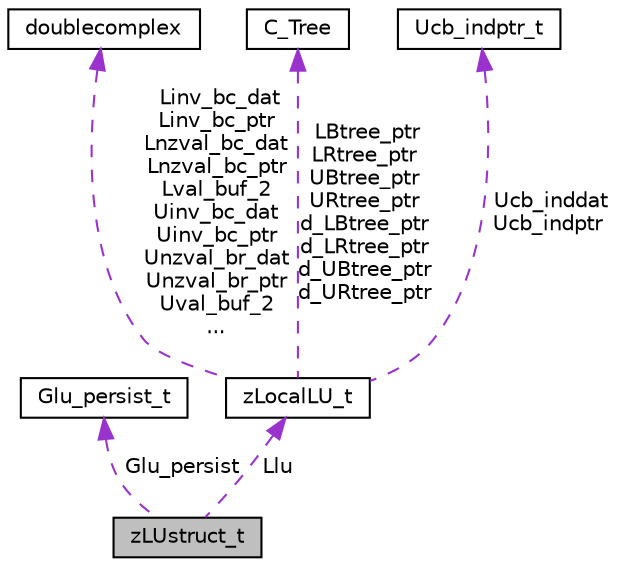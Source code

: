 digraph "zLUstruct_t"
{
 // LATEX_PDF_SIZE
  edge [fontname="Helvetica",fontsize="10",labelfontname="Helvetica",labelfontsize="10"];
  node [fontname="Helvetica",fontsize="10",shape=record];
  Node1 [label="zLUstruct_t",height=0.2,width=0.4,color="black", fillcolor="grey75", style="filled", fontcolor="black",tooltip=" "];
  Node2 -> Node1 [dir="back",color="darkorchid3",fontsize="10",style="dashed",label=" Glu_persist" ,fontname="Helvetica"];
  Node2 [label="Glu_persist_t",height=0.2,width=0.4,color="black", fillcolor="white", style="filled",URL="$structGlu__persist__t.html",tooltip=" "];
  Node3 -> Node1 [dir="back",color="darkorchid3",fontsize="10",style="dashed",label=" Llu" ,fontname="Helvetica"];
  Node3 [label="zLocalLU_t",height=0.2,width=0.4,color="black", fillcolor="white", style="filled",URL="$structzLocalLU__t.html",tooltip=" "];
  Node4 -> Node3 [dir="back",color="darkorchid3",fontsize="10",style="dashed",label=" Linv_bc_dat\nLinv_bc_ptr\nLnzval_bc_dat\nLnzval_bc_ptr\nLval_buf_2\nUinv_bc_dat\nUinv_bc_ptr\nUnzval_br_dat\nUnzval_br_ptr\nUval_buf_2\n..." ,fontname="Helvetica"];
  Node4 [label="doublecomplex",height=0.2,width=0.4,color="black", fillcolor="white", style="filled",URL="$structdoublecomplex.html",tooltip=" "];
  Node5 -> Node3 [dir="back",color="darkorchid3",fontsize="10",style="dashed",label=" LBtree_ptr\nLRtree_ptr\nUBtree_ptr\nURtree_ptr\nd_LBtree_ptr\nd_LRtree_ptr\nd_UBtree_ptr\nd_URtree_ptr" ,fontname="Helvetica"];
  Node5 [label="C_Tree",height=0.2,width=0.4,color="black", fillcolor="white", style="filled",URL="$structC__Tree.html",tooltip=" "];
  Node6 -> Node3 [dir="back",color="darkorchid3",fontsize="10",style="dashed",label=" Ucb_inddat\nUcb_indptr" ,fontname="Helvetica"];
  Node6 [label="Ucb_indptr_t",height=0.2,width=0.4,color="black", fillcolor="white", style="filled",URL="$structUcb__indptr__t.html",tooltip=" "];
}
